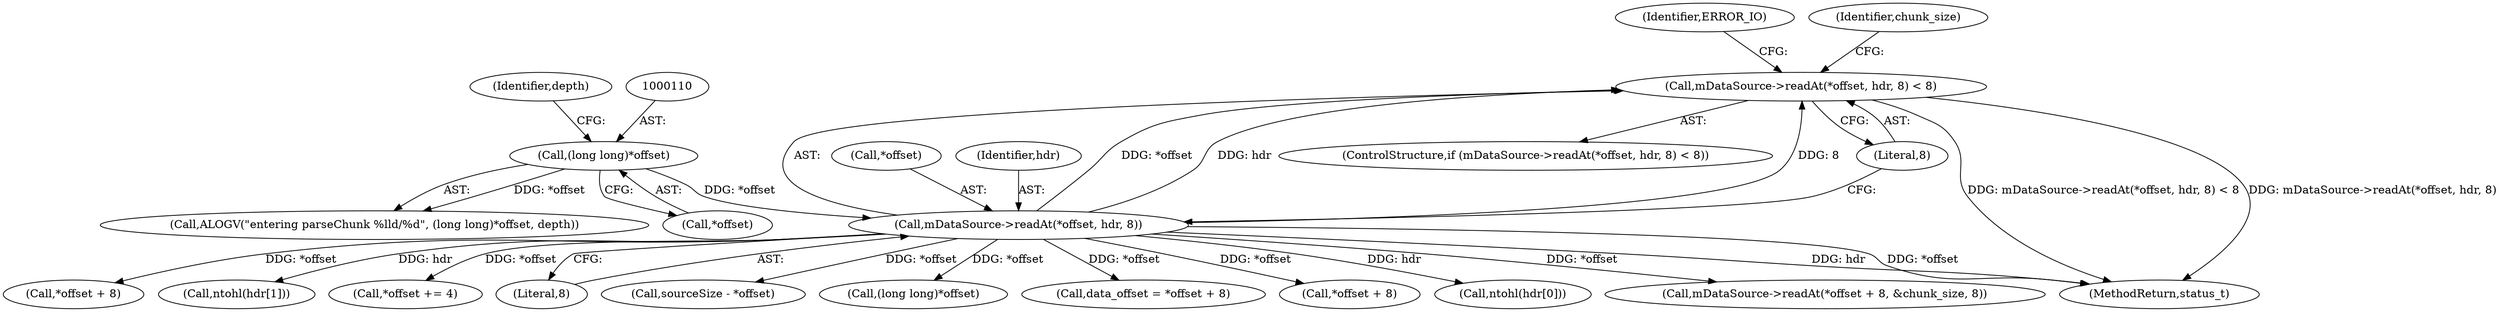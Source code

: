digraph "0_Android_e7142a0703bc93f75e213e96ebc19000022afed9@API" {
"1000116" [label="(Call,mDataSource->readAt(*offset, hdr, 8) < 8)"];
"1000117" [label="(Call,mDataSource->readAt(*offset, hdr, 8))"];
"1000109" [label="(Call,(long long)*offset)"];
"1000125" [label="(Identifier,ERROR_IO)"];
"1000129" [label="(Call,ntohl(hdr[0]))"];
"1000154" [label="(Call,mDataSource->readAt(*offset + 8, &chunk_size, 8))"];
"1000116" [label="(Call,mDataSource->readAt(*offset, hdr, 8) < 8)"];
"1000117" [label="(Call,mDataSource->readAt(*offset, hdr, 8))"];
"1000109" [label="(Call,(long long)*offset)"];
"1000155" [label="(Call,*offset + 8)"];
"1000128" [label="(Identifier,chunk_size)"];
"1000136" [label="(Call,ntohl(hdr[1]))"];
"1000113" [label="(Identifier,depth)"];
"1000213" [label="(Call,*offset += 4)"];
"1000121" [label="(Literal,8)"];
"1000122" [label="(Literal,8)"];
"1000118" [label="(Call,*offset)"];
"1000201" [label="(Call,sourceSize - *offset)"];
"1003275" [label="(MethodReturn,status_t)"];
"1000234" [label="(Call,(long long)*offset)"];
"1000107" [label="(Call,ALOGV(\"entering parseChunk %lld/%d\", (long long)*offset, depth))"];
"1000111" [label="(Call,*offset)"];
"1000120" [label="(Identifier,hdr)"];
"1000141" [label="(Call,data_offset = *offset + 8)"];
"1000115" [label="(ControlStructure,if (mDataSource->readAt(*offset, hdr, 8) < 8))"];
"1000143" [label="(Call,*offset + 8)"];
"1000116" -> "1000115"  [label="AST: "];
"1000116" -> "1000122"  [label="CFG: "];
"1000117" -> "1000116"  [label="AST: "];
"1000122" -> "1000116"  [label="AST: "];
"1000125" -> "1000116"  [label="CFG: "];
"1000128" -> "1000116"  [label="CFG: "];
"1000116" -> "1003275"  [label="DDG: mDataSource->readAt(*offset, hdr, 8)"];
"1000116" -> "1003275"  [label="DDG: mDataSource->readAt(*offset, hdr, 8) < 8"];
"1000117" -> "1000116"  [label="DDG: *offset"];
"1000117" -> "1000116"  [label="DDG: hdr"];
"1000117" -> "1000116"  [label="DDG: 8"];
"1000117" -> "1000121"  [label="CFG: "];
"1000118" -> "1000117"  [label="AST: "];
"1000120" -> "1000117"  [label="AST: "];
"1000121" -> "1000117"  [label="AST: "];
"1000122" -> "1000117"  [label="CFG: "];
"1000117" -> "1003275"  [label="DDG: *offset"];
"1000117" -> "1003275"  [label="DDG: hdr"];
"1000109" -> "1000117"  [label="DDG: *offset"];
"1000117" -> "1000129"  [label="DDG: hdr"];
"1000117" -> "1000136"  [label="DDG: hdr"];
"1000117" -> "1000141"  [label="DDG: *offset"];
"1000117" -> "1000143"  [label="DDG: *offset"];
"1000117" -> "1000154"  [label="DDG: *offset"];
"1000117" -> "1000155"  [label="DDG: *offset"];
"1000117" -> "1000201"  [label="DDG: *offset"];
"1000117" -> "1000213"  [label="DDG: *offset"];
"1000117" -> "1000234"  [label="DDG: *offset"];
"1000109" -> "1000107"  [label="AST: "];
"1000109" -> "1000111"  [label="CFG: "];
"1000110" -> "1000109"  [label="AST: "];
"1000111" -> "1000109"  [label="AST: "];
"1000113" -> "1000109"  [label="CFG: "];
"1000109" -> "1000107"  [label="DDG: *offset"];
}
